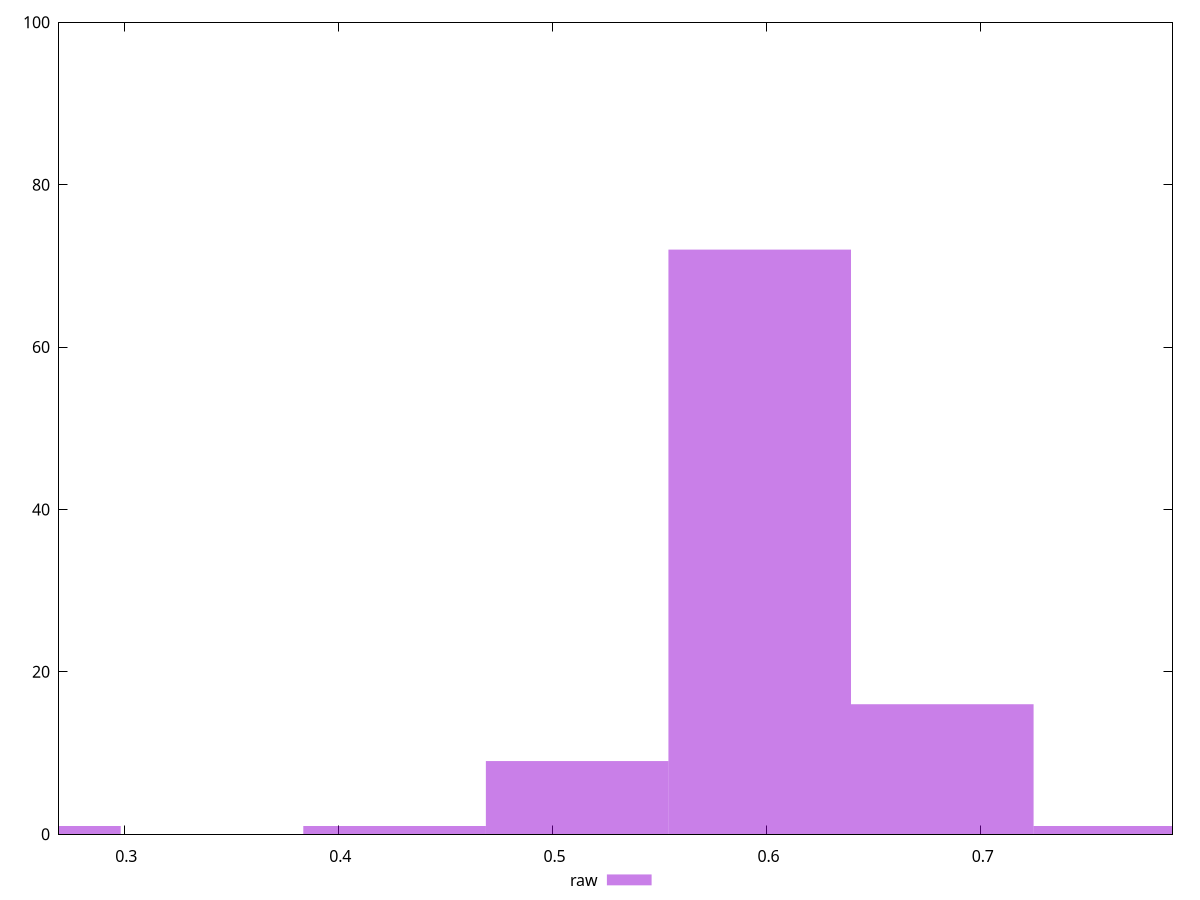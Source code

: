 reset

$raw <<EOF
0.5115475731906517 9
0.5968055020557603 72
0.682063430920869 16
0.25577378659532585 1
0.7673213597859776 1
0.4262896443255431 1
EOF

set key outside below
set boxwidth 0.08525792886510862
set xrange [0.26958310732739305:0.7895638572602022]
set yrange [0:100]
set trange [0:100]
set style fill transparent solid 0.5 noborder
set terminal svg size 640, 490 enhanced background rgb 'white'
set output "reports/report_00028_2021-02-24T12-49-42.674Z/meta/pScore/samples/music/raw/histogram.svg"

plot $raw title "raw" with boxes

reset
